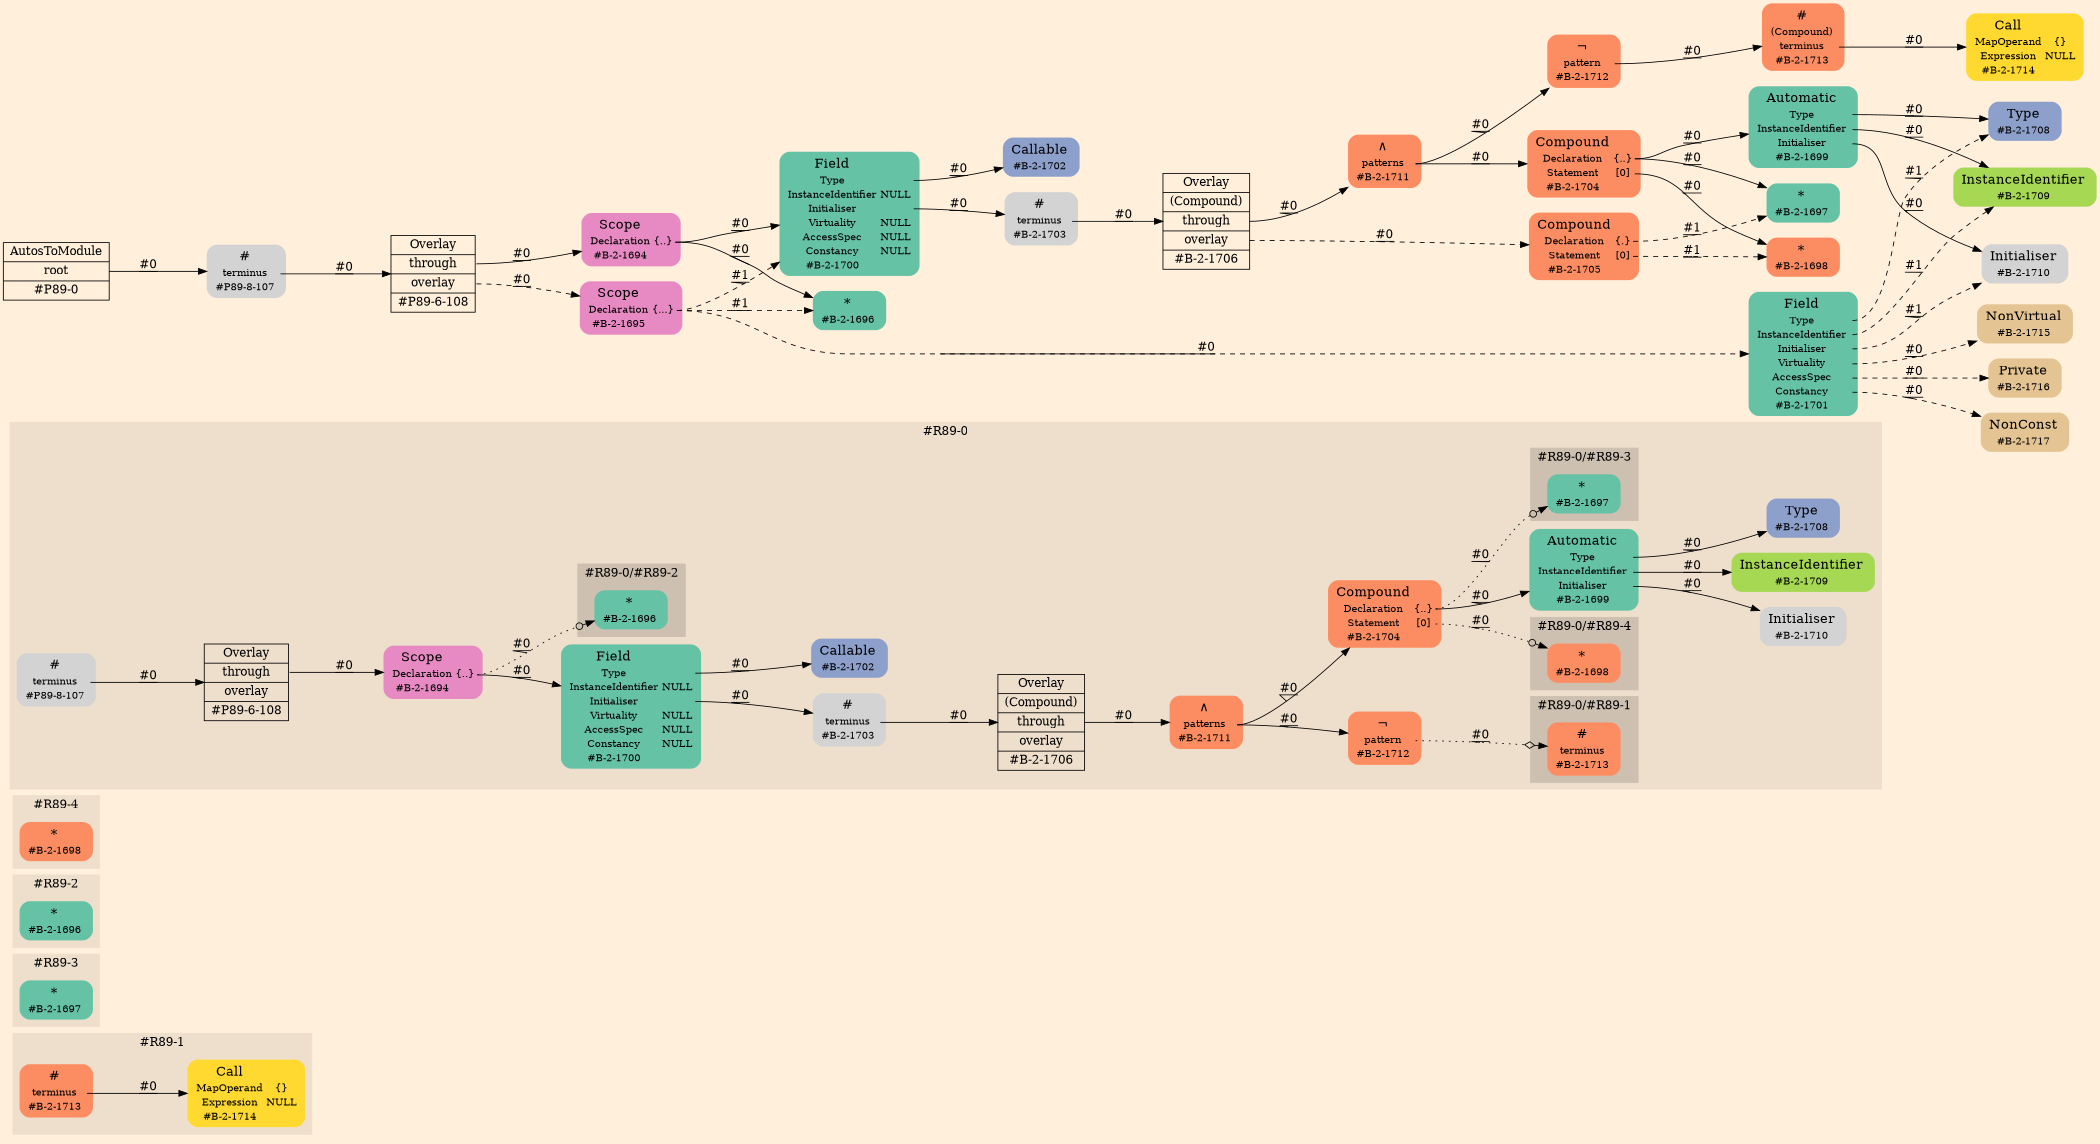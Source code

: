 digraph Inferno {
graph [
    rankdir = "LR"
    ranksep = 1.0
    size = "14,20"
    bgcolor = antiquewhite1
    color = black
    fontcolor = black
];
node [
];
// -------------------- figure #R89-1 --------------------
subgraph "cluster#R89-1" {
    label = "#R89-1"
    style = "filled"
    color = antiquewhite2
    "#R89-1/#B-2-1713" [
        shape = "plaintext"
        fillcolor = "/set28/2"
        label = <<TABLE BORDER="0" CELLBORDER="0" CELLSPACING="0">
         <TR><TD><FONT POINT-SIZE="16.0">#</FONT></TD><TD></TD></TR>
         <TR><TD>terminus</TD><TD PORT="port0"></TD></TR>
         <TR><TD>#B-2-1713</TD><TD PORT="port1"></TD></TR>
        </TABLE>>
        style = "rounded,filled"
        fontsize = "12"
    ];
    
    "#R89-1/#B-2-1714" [
        shape = "plaintext"
        fillcolor = "/set28/6"
        label = <<TABLE BORDER="0" CELLBORDER="0" CELLSPACING="0">
         <TR><TD><FONT POINT-SIZE="16.0">Call</FONT></TD><TD></TD></TR>
         <TR><TD>MapOperand</TD><TD PORT="port0">{}</TD></TR>
         <TR><TD>Expression</TD><TD PORT="port1">NULL</TD></TR>
         <TR><TD>#B-2-1714</TD><TD PORT="port2"></TD></TR>
        </TABLE>>
        style = "rounded,filled"
        fontsize = "12"
    ];
    
}


// -------------------- figure #R89-3 --------------------
subgraph "cluster#R89-3" {
    label = "#R89-3"
    style = "filled"
    color = antiquewhite2
    "#R89-3/#B-2-1697" [
        shape = "plaintext"
        fillcolor = "/set28/1"
        label = <<TABLE BORDER="0" CELLBORDER="0" CELLSPACING="0">
         <TR><TD><FONT POINT-SIZE="16.0">*</FONT></TD><TD></TD></TR>
         <TR><TD>#B-2-1697</TD><TD PORT="port0"></TD></TR>
        </TABLE>>
        style = "rounded,filled"
        fontsize = "12"
    ];
    
}


// -------------------- figure #R89-2 --------------------
subgraph "cluster#R89-2" {
    label = "#R89-2"
    style = "filled"
    color = antiquewhite2
    "#R89-2/#B-2-1696" [
        shape = "plaintext"
        fillcolor = "/set28/1"
        label = <<TABLE BORDER="0" CELLBORDER="0" CELLSPACING="0">
         <TR><TD><FONT POINT-SIZE="16.0">*</FONT></TD><TD></TD></TR>
         <TR><TD>#B-2-1696</TD><TD PORT="port0"></TD></TR>
        </TABLE>>
        style = "rounded,filled"
        fontsize = "12"
    ];
    
}


// -------------------- figure #R89-4 --------------------
subgraph "cluster#R89-4" {
    label = "#R89-4"
    style = "filled"
    color = antiquewhite2
    "#R89-4/#B-2-1698" [
        shape = "plaintext"
        fillcolor = "/set28/2"
        label = <<TABLE BORDER="0" CELLBORDER="0" CELLSPACING="0">
         <TR><TD><FONT POINT-SIZE="16.0">*</FONT></TD><TD></TD></TR>
         <TR><TD>#B-2-1698</TD><TD PORT="port0"></TD></TR>
        </TABLE>>
        style = "rounded,filled"
        fontsize = "12"
    ];
    
}


// -------------------- figure #R89-0 --------------------
subgraph "cluster#R89-0" {
    label = "#R89-0"
    style = "filled"
    color = antiquewhite2
    "#R89-0/#B-2-1699" [
        shape = "plaintext"
        fillcolor = "/set28/1"
        label = <<TABLE BORDER="0" CELLBORDER="0" CELLSPACING="0">
         <TR><TD><FONT POINT-SIZE="16.0">Automatic</FONT></TD><TD></TD></TR>
         <TR><TD>Type</TD><TD PORT="port0"></TD></TR>
         <TR><TD>InstanceIdentifier</TD><TD PORT="port1"></TD></TR>
         <TR><TD>Initialiser</TD><TD PORT="port2"></TD></TR>
         <TR><TD>#B-2-1699</TD><TD PORT="port3"></TD></TR>
        </TABLE>>
        style = "rounded,filled"
        fontsize = "12"
    ];
    
    "#R89-0/#B-2-1711" [
        shape = "plaintext"
        fillcolor = "/set28/2"
        label = <<TABLE BORDER="0" CELLBORDER="0" CELLSPACING="0">
         <TR><TD><FONT POINT-SIZE="16.0">∧</FONT></TD><TD></TD></TR>
         <TR><TD>patterns</TD><TD PORT="port0"></TD></TR>
         <TR><TD>#B-2-1711</TD><TD PORT="port1"></TD></TR>
        </TABLE>>
        style = "rounded,filled"
        fontsize = "12"
    ];
    
    "#R89-0/#B-2-1712" [
        shape = "plaintext"
        fillcolor = "/set28/2"
        label = <<TABLE BORDER="0" CELLBORDER="0" CELLSPACING="0">
         <TR><TD><FONT POINT-SIZE="16.0">¬</FONT></TD><TD></TD></TR>
         <TR><TD>pattern</TD><TD PORT="port0"></TD></TR>
         <TR><TD>#B-2-1712</TD><TD PORT="port1"></TD></TR>
        </TABLE>>
        style = "rounded,filled"
        fontsize = "12"
    ];
    
    "#R89-0/#B-2-1700" [
        shape = "plaintext"
        fillcolor = "/set28/1"
        label = <<TABLE BORDER="0" CELLBORDER="0" CELLSPACING="0">
         <TR><TD><FONT POINT-SIZE="16.0">Field</FONT></TD><TD></TD></TR>
         <TR><TD>Type</TD><TD PORT="port0"></TD></TR>
         <TR><TD>InstanceIdentifier</TD><TD PORT="port1">NULL</TD></TR>
         <TR><TD>Initialiser</TD><TD PORT="port2"></TD></TR>
         <TR><TD>Virtuality</TD><TD PORT="port3">NULL</TD></TR>
         <TR><TD>AccessSpec</TD><TD PORT="port4">NULL</TD></TR>
         <TR><TD>Constancy</TD><TD PORT="port5">NULL</TD></TR>
         <TR><TD>#B-2-1700</TD><TD PORT="port6"></TD></TR>
        </TABLE>>
        style = "rounded,filled"
        fontsize = "12"
    ];
    
    "#R89-0/#B-2-1708" [
        shape = "plaintext"
        fillcolor = "/set28/3"
        label = <<TABLE BORDER="0" CELLBORDER="0" CELLSPACING="0">
         <TR><TD><FONT POINT-SIZE="16.0">Type</FONT></TD><TD></TD></TR>
         <TR><TD>#B-2-1708</TD><TD PORT="port0"></TD></TR>
        </TABLE>>
        style = "rounded,filled"
        fontsize = "12"
    ];
    
    "#R89-0/#B-2-1694" [
        shape = "plaintext"
        fillcolor = "/set28/4"
        label = <<TABLE BORDER="0" CELLBORDER="0" CELLSPACING="0">
         <TR><TD><FONT POINT-SIZE="16.0">Scope</FONT></TD><TD></TD></TR>
         <TR><TD>Declaration</TD><TD PORT="port0">{..}</TD></TR>
         <TR><TD>#B-2-1694</TD><TD PORT="port1"></TD></TR>
        </TABLE>>
        style = "rounded,filled"
        fontsize = "12"
    ];
    
    "#R89-0/#B-2-1710" [
        shape = "plaintext"
        label = <<TABLE BORDER="0" CELLBORDER="0" CELLSPACING="0">
         <TR><TD><FONT POINT-SIZE="16.0">Initialiser</FONT></TD><TD></TD></TR>
         <TR><TD>#B-2-1710</TD><TD PORT="port0"></TD></TR>
        </TABLE>>
        style = "rounded,filled"
        fontsize = "12"
    ];
    
    "#R89-0/#P89-8-107" [
        shape = "plaintext"
        label = <<TABLE BORDER="0" CELLBORDER="0" CELLSPACING="0">
         <TR><TD><FONT POINT-SIZE="16.0">#</FONT></TD><TD></TD></TR>
         <TR><TD>terminus</TD><TD PORT="port0"></TD></TR>
         <TR><TD>#P89-8-107</TD><TD PORT="port1"></TD></TR>
        </TABLE>>
        style = "rounded,filled"
        fontsize = "12"
    ];
    
    "#R89-0/#B-2-1706" [
        shape = "record"
        fillcolor = antiquewhite2
        label = "<fixed> Overlay | <port0> (Compound) | <port1> through | <port2> overlay | <port3> #B-2-1706"
        style = "filled"
        fontsize = "14"
        color = black
        fontcolor = black
    ];
    
    "#R89-0/#B-2-1704" [
        shape = "plaintext"
        fillcolor = "/set28/2"
        label = <<TABLE BORDER="0" CELLBORDER="0" CELLSPACING="0">
         <TR><TD><FONT POINT-SIZE="16.0">Compound</FONT></TD><TD></TD></TR>
         <TR><TD>Declaration</TD><TD PORT="port0">{..}</TD></TR>
         <TR><TD>Statement</TD><TD PORT="port1">[0]</TD></TR>
         <TR><TD>#B-2-1704</TD><TD PORT="port2"></TD></TR>
        </TABLE>>
        style = "rounded,filled"
        fontsize = "12"
    ];
    
    "#R89-0/#B-2-1702" [
        shape = "plaintext"
        fillcolor = "/set28/3"
        label = <<TABLE BORDER="0" CELLBORDER="0" CELLSPACING="0">
         <TR><TD><FONT POINT-SIZE="16.0">Callable</FONT></TD><TD></TD></TR>
         <TR><TD>#B-2-1702</TD><TD PORT="port0"></TD></TR>
        </TABLE>>
        style = "rounded,filled"
        fontsize = "12"
    ];
    
    "#R89-0/#P89-6-108" [
        shape = "record"
        fillcolor = antiquewhite2
        label = "<fixed> Overlay | <port0> through | <port1> overlay | <port2> #P89-6-108"
        style = "filled"
        fontsize = "14"
        color = black
        fontcolor = black
    ];
    
    "#R89-0/#B-2-1703" [
        shape = "plaintext"
        label = <<TABLE BORDER="0" CELLBORDER="0" CELLSPACING="0">
         <TR><TD><FONT POINT-SIZE="16.0">#</FONT></TD><TD></TD></TR>
         <TR><TD>terminus</TD><TD PORT="port0"></TD></TR>
         <TR><TD>#B-2-1703</TD><TD PORT="port1"></TD></TR>
        </TABLE>>
        style = "rounded,filled"
        fontsize = "12"
    ];
    
    "#R89-0/#B-2-1709" [
        shape = "plaintext"
        fillcolor = "/set28/5"
        label = <<TABLE BORDER="0" CELLBORDER="0" CELLSPACING="0">
         <TR><TD><FONT POINT-SIZE="16.0">InstanceIdentifier</FONT></TD><TD></TD></TR>
         <TR><TD>#B-2-1709</TD><TD PORT="port0"></TD></TR>
        </TABLE>>
        style = "rounded,filled"
        fontsize = "12"
    ];
    
    subgraph "cluster#R89-0/#R89-4" {
        label = "#R89-0/#R89-4"
        style = "filled"
        color = antiquewhite3
        "#R89-0/#0/#B-2-1698" [
            shape = "plaintext"
            fillcolor = "/set28/2"
            label = <<TABLE BORDER="0" CELLBORDER="0" CELLSPACING="0">
             <TR><TD><FONT POINT-SIZE="16.0">*</FONT></TD><TD></TD></TR>
             <TR><TD>#B-2-1698</TD><TD PORT="port0"></TD></TR>
            </TABLE>>
            style = "rounded,filled"
            fontsize = "12"
        ];
        
    }
    
    subgraph "cluster#R89-0/#R89-2" {
        label = "#R89-0/#R89-2"
        style = "filled"
        color = antiquewhite3
        "#R89-0/#0/#B-2-1696" [
            shape = "plaintext"
            fillcolor = "/set28/1"
            label = <<TABLE BORDER="0" CELLBORDER="0" CELLSPACING="0">
             <TR><TD><FONT POINT-SIZE="16.0">*</FONT></TD><TD></TD></TR>
             <TR><TD>#B-2-1696</TD><TD PORT="port0"></TD></TR>
            </TABLE>>
            style = "rounded,filled"
            fontsize = "12"
        ];
        
    }
    
    subgraph "cluster#R89-0/#R89-3" {
        label = "#R89-0/#R89-3"
        style = "filled"
        color = antiquewhite3
        "#R89-0/#0/#B-2-1697" [
            shape = "plaintext"
            fillcolor = "/set28/1"
            label = <<TABLE BORDER="0" CELLBORDER="0" CELLSPACING="0">
             <TR><TD><FONT POINT-SIZE="16.0">*</FONT></TD><TD></TD></TR>
             <TR><TD>#B-2-1697</TD><TD PORT="port0"></TD></TR>
            </TABLE>>
            style = "rounded,filled"
            fontsize = "12"
        ];
        
    }
    
    subgraph "cluster#R89-0/#R89-1" {
        label = "#R89-0/#R89-1"
        style = "filled"
        color = antiquewhite3
        "#R89-0/#0/#B-2-1713" [
            shape = "plaintext"
            fillcolor = "/set28/2"
            label = <<TABLE BORDER="0" CELLBORDER="0" CELLSPACING="0">
             <TR><TD><FONT POINT-SIZE="16.0">#</FONT></TD><TD></TD></TR>
             <TR><TD>terminus</TD><TD PORT="port0"></TD></TR>
             <TR><TD>#B-2-1713</TD><TD PORT="port1"></TD></TR>
            </TABLE>>
            style = "rounded,filled"
            fontsize = "12"
        ];
        
    }
    
}


// -------------------- transformation figure --------------------
"CR#P89-0" [
    shape = "record"
    fillcolor = antiquewhite1
    label = "<fixed> AutosToModule | <port0> root | <port1> #P89-0"
    style = "filled"
    fontsize = "14"
    color = black
    fontcolor = black
];

"#P89-8-107" [
    shape = "plaintext"
    label = <<TABLE BORDER="0" CELLBORDER="0" CELLSPACING="0">
     <TR><TD><FONT POINT-SIZE="16.0">#</FONT></TD><TD></TD></TR>
     <TR><TD>terminus</TD><TD PORT="port0"></TD></TR>
     <TR><TD>#P89-8-107</TD><TD PORT="port1"></TD></TR>
    </TABLE>>
    style = "rounded,filled"
    fontsize = "12"
];

"#P89-6-108" [
    shape = "record"
    fillcolor = antiquewhite1
    label = "<fixed> Overlay | <port0> through | <port1> overlay | <port2> #P89-6-108"
    style = "filled"
    fontsize = "14"
    color = black
    fontcolor = black
];

"#B-2-1694" [
    shape = "plaintext"
    fillcolor = "/set28/4"
    label = <<TABLE BORDER="0" CELLBORDER="0" CELLSPACING="0">
     <TR><TD><FONT POINT-SIZE="16.0">Scope</FONT></TD><TD></TD></TR>
     <TR><TD>Declaration</TD><TD PORT="port0">{..}</TD></TR>
     <TR><TD>#B-2-1694</TD><TD PORT="port1"></TD></TR>
    </TABLE>>
    style = "rounded,filled"
    fontsize = "12"
];

"#B-2-1696" [
    shape = "plaintext"
    fillcolor = "/set28/1"
    label = <<TABLE BORDER="0" CELLBORDER="0" CELLSPACING="0">
     <TR><TD><FONT POINT-SIZE="16.0">*</FONT></TD><TD></TD></TR>
     <TR><TD>#B-2-1696</TD><TD PORT="port0"></TD></TR>
    </TABLE>>
    style = "rounded,filled"
    fontsize = "12"
];

"#B-2-1700" [
    shape = "plaintext"
    fillcolor = "/set28/1"
    label = <<TABLE BORDER="0" CELLBORDER="0" CELLSPACING="0">
     <TR><TD><FONT POINT-SIZE="16.0">Field</FONT></TD><TD></TD></TR>
     <TR><TD>Type</TD><TD PORT="port0"></TD></TR>
     <TR><TD>InstanceIdentifier</TD><TD PORT="port1">NULL</TD></TR>
     <TR><TD>Initialiser</TD><TD PORT="port2"></TD></TR>
     <TR><TD>Virtuality</TD><TD PORT="port3">NULL</TD></TR>
     <TR><TD>AccessSpec</TD><TD PORT="port4">NULL</TD></TR>
     <TR><TD>Constancy</TD><TD PORT="port5">NULL</TD></TR>
     <TR><TD>#B-2-1700</TD><TD PORT="port6"></TD></TR>
    </TABLE>>
    style = "rounded,filled"
    fontsize = "12"
];

"#B-2-1702" [
    shape = "plaintext"
    fillcolor = "/set28/3"
    label = <<TABLE BORDER="0" CELLBORDER="0" CELLSPACING="0">
     <TR><TD><FONT POINT-SIZE="16.0">Callable</FONT></TD><TD></TD></TR>
     <TR><TD>#B-2-1702</TD><TD PORT="port0"></TD></TR>
    </TABLE>>
    style = "rounded,filled"
    fontsize = "12"
];

"#B-2-1703" [
    shape = "plaintext"
    label = <<TABLE BORDER="0" CELLBORDER="0" CELLSPACING="0">
     <TR><TD><FONT POINT-SIZE="16.0">#</FONT></TD><TD></TD></TR>
     <TR><TD>terminus</TD><TD PORT="port0"></TD></TR>
     <TR><TD>#B-2-1703</TD><TD PORT="port1"></TD></TR>
    </TABLE>>
    style = "rounded,filled"
    fontsize = "12"
];

"#B-2-1706" [
    shape = "record"
    fillcolor = antiquewhite1
    label = "<fixed> Overlay | <port0> (Compound) | <port1> through | <port2> overlay | <port3> #B-2-1706"
    style = "filled"
    fontsize = "14"
    color = black
    fontcolor = black
];

"#B-2-1711" [
    shape = "plaintext"
    fillcolor = "/set28/2"
    label = <<TABLE BORDER="0" CELLBORDER="0" CELLSPACING="0">
     <TR><TD><FONT POINT-SIZE="16.0">∧</FONT></TD><TD></TD></TR>
     <TR><TD>patterns</TD><TD PORT="port0"></TD></TR>
     <TR><TD>#B-2-1711</TD><TD PORT="port1"></TD></TR>
    </TABLE>>
    style = "rounded,filled"
    fontsize = "12"
];

"#B-2-1712" [
    shape = "plaintext"
    fillcolor = "/set28/2"
    label = <<TABLE BORDER="0" CELLBORDER="0" CELLSPACING="0">
     <TR><TD><FONT POINT-SIZE="16.0">¬</FONT></TD><TD></TD></TR>
     <TR><TD>pattern</TD><TD PORT="port0"></TD></TR>
     <TR><TD>#B-2-1712</TD><TD PORT="port1"></TD></TR>
    </TABLE>>
    style = "rounded,filled"
    fontsize = "12"
];

"#B-2-1713" [
    shape = "plaintext"
    fillcolor = "/set28/2"
    label = <<TABLE BORDER="0" CELLBORDER="0" CELLSPACING="0">
     <TR><TD><FONT POINT-SIZE="16.0">#</FONT></TD><TD></TD></TR>
     <TR><TD>(Compound)</TD><TD PORT="port0"></TD></TR>
     <TR><TD>terminus</TD><TD PORT="port1"></TD></TR>
     <TR><TD>#B-2-1713</TD><TD PORT="port2"></TD></TR>
    </TABLE>>
    style = "rounded,filled"
    fontsize = "12"
];

"#B-2-1714" [
    shape = "plaintext"
    fillcolor = "/set28/6"
    label = <<TABLE BORDER="0" CELLBORDER="0" CELLSPACING="0">
     <TR><TD><FONT POINT-SIZE="16.0">Call</FONT></TD><TD></TD></TR>
     <TR><TD>MapOperand</TD><TD PORT="port0">{}</TD></TR>
     <TR><TD>Expression</TD><TD PORT="port1">NULL</TD></TR>
     <TR><TD>#B-2-1714</TD><TD PORT="port2"></TD></TR>
    </TABLE>>
    style = "rounded,filled"
    fontsize = "12"
];

"#B-2-1704" [
    shape = "plaintext"
    fillcolor = "/set28/2"
    label = <<TABLE BORDER="0" CELLBORDER="0" CELLSPACING="0">
     <TR><TD><FONT POINT-SIZE="16.0">Compound</FONT></TD><TD></TD></TR>
     <TR><TD>Declaration</TD><TD PORT="port0">{..}</TD></TR>
     <TR><TD>Statement</TD><TD PORT="port1">[0]</TD></TR>
     <TR><TD>#B-2-1704</TD><TD PORT="port2"></TD></TR>
    </TABLE>>
    style = "rounded,filled"
    fontsize = "12"
];

"#B-2-1697" [
    shape = "plaintext"
    fillcolor = "/set28/1"
    label = <<TABLE BORDER="0" CELLBORDER="0" CELLSPACING="0">
     <TR><TD><FONT POINT-SIZE="16.0">*</FONT></TD><TD></TD></TR>
     <TR><TD>#B-2-1697</TD><TD PORT="port0"></TD></TR>
    </TABLE>>
    style = "rounded,filled"
    fontsize = "12"
];

"#B-2-1699" [
    shape = "plaintext"
    fillcolor = "/set28/1"
    label = <<TABLE BORDER="0" CELLBORDER="0" CELLSPACING="0">
     <TR><TD><FONT POINT-SIZE="16.0">Automatic</FONT></TD><TD></TD></TR>
     <TR><TD>Type</TD><TD PORT="port0"></TD></TR>
     <TR><TD>InstanceIdentifier</TD><TD PORT="port1"></TD></TR>
     <TR><TD>Initialiser</TD><TD PORT="port2"></TD></TR>
     <TR><TD>#B-2-1699</TD><TD PORT="port3"></TD></TR>
    </TABLE>>
    style = "rounded,filled"
    fontsize = "12"
];

"#B-2-1708" [
    shape = "plaintext"
    fillcolor = "/set28/3"
    label = <<TABLE BORDER="0" CELLBORDER="0" CELLSPACING="0">
     <TR><TD><FONT POINT-SIZE="16.0">Type</FONT></TD><TD></TD></TR>
     <TR><TD>#B-2-1708</TD><TD PORT="port0"></TD></TR>
    </TABLE>>
    style = "rounded,filled"
    fontsize = "12"
];

"#B-2-1709" [
    shape = "plaintext"
    fillcolor = "/set28/5"
    label = <<TABLE BORDER="0" CELLBORDER="0" CELLSPACING="0">
     <TR><TD><FONT POINT-SIZE="16.0">InstanceIdentifier</FONT></TD><TD></TD></TR>
     <TR><TD>#B-2-1709</TD><TD PORT="port0"></TD></TR>
    </TABLE>>
    style = "rounded,filled"
    fontsize = "12"
];

"#B-2-1710" [
    shape = "plaintext"
    label = <<TABLE BORDER="0" CELLBORDER="0" CELLSPACING="0">
     <TR><TD><FONT POINT-SIZE="16.0">Initialiser</FONT></TD><TD></TD></TR>
     <TR><TD>#B-2-1710</TD><TD PORT="port0"></TD></TR>
    </TABLE>>
    style = "rounded,filled"
    fontsize = "12"
];

"#B-2-1698" [
    shape = "plaintext"
    fillcolor = "/set28/2"
    label = <<TABLE BORDER="0" CELLBORDER="0" CELLSPACING="0">
     <TR><TD><FONT POINT-SIZE="16.0">*</FONT></TD><TD></TD></TR>
     <TR><TD>#B-2-1698</TD><TD PORT="port0"></TD></TR>
    </TABLE>>
    style = "rounded,filled"
    fontsize = "12"
];

"#B-2-1705" [
    shape = "plaintext"
    fillcolor = "/set28/2"
    label = <<TABLE BORDER="0" CELLBORDER="0" CELLSPACING="0">
     <TR><TD><FONT POINT-SIZE="16.0">Compound</FONT></TD><TD></TD></TR>
     <TR><TD>Declaration</TD><TD PORT="port0">{.}</TD></TR>
     <TR><TD>Statement</TD><TD PORT="port1">[0]</TD></TR>
     <TR><TD>#B-2-1705</TD><TD PORT="port2"></TD></TR>
    </TABLE>>
    style = "rounded,filled"
    fontsize = "12"
];

"#B-2-1695" [
    shape = "plaintext"
    fillcolor = "/set28/4"
    label = <<TABLE BORDER="0" CELLBORDER="0" CELLSPACING="0">
     <TR><TD><FONT POINT-SIZE="16.0">Scope</FONT></TD><TD></TD></TR>
     <TR><TD>Declaration</TD><TD PORT="port0">{...}</TD></TR>
     <TR><TD>#B-2-1695</TD><TD PORT="port1"></TD></TR>
    </TABLE>>
    style = "rounded,filled"
    fontsize = "12"
];

"#B-2-1701" [
    shape = "plaintext"
    fillcolor = "/set28/1"
    label = <<TABLE BORDER="0" CELLBORDER="0" CELLSPACING="0">
     <TR><TD><FONT POINT-SIZE="16.0">Field</FONT></TD><TD></TD></TR>
     <TR><TD>Type</TD><TD PORT="port0"></TD></TR>
     <TR><TD>InstanceIdentifier</TD><TD PORT="port1"></TD></TR>
     <TR><TD>Initialiser</TD><TD PORT="port2"></TD></TR>
     <TR><TD>Virtuality</TD><TD PORT="port3"></TD></TR>
     <TR><TD>AccessSpec</TD><TD PORT="port4"></TD></TR>
     <TR><TD>Constancy</TD><TD PORT="port5"></TD></TR>
     <TR><TD>#B-2-1701</TD><TD PORT="port6"></TD></TR>
    </TABLE>>
    style = "rounded,filled"
    fontsize = "12"
];

"#B-2-1715" [
    shape = "plaintext"
    fillcolor = "/set28/7"
    label = <<TABLE BORDER="0" CELLBORDER="0" CELLSPACING="0">
     <TR><TD><FONT POINT-SIZE="16.0">NonVirtual</FONT></TD><TD></TD></TR>
     <TR><TD>#B-2-1715</TD><TD PORT="port0"></TD></TR>
    </TABLE>>
    style = "rounded,filled"
    fontsize = "12"
];

"#B-2-1716" [
    shape = "plaintext"
    fillcolor = "/set28/7"
    label = <<TABLE BORDER="0" CELLBORDER="0" CELLSPACING="0">
     <TR><TD><FONT POINT-SIZE="16.0">Private</FONT></TD><TD></TD></TR>
     <TR><TD>#B-2-1716</TD><TD PORT="port0"></TD></TR>
    </TABLE>>
    style = "rounded,filled"
    fontsize = "12"
];

"#B-2-1717" [
    shape = "plaintext"
    fillcolor = "/set28/7"
    label = <<TABLE BORDER="0" CELLBORDER="0" CELLSPACING="0">
     <TR><TD><FONT POINT-SIZE="16.0">NonConst</FONT></TD><TD></TD></TR>
     <TR><TD>#B-2-1717</TD><TD PORT="port0"></TD></TR>
    </TABLE>>
    style = "rounded,filled"
    fontsize = "12"
];



// -------------------- links --------------------
// links for block CR#P89-0
"CR#P89-0":port0 -> "#P89-8-107" [
    style="solid"
    label = "#0"
    decorate = true
    color = black
    fontcolor = black
];

// links for block #P89-8-107
"#P89-8-107":port0 -> "#P89-6-108" [
    style="solid"
    label = "#0"
    decorate = true
    color = black
    fontcolor = black
];

// links for block #P89-6-108
"#P89-6-108":port0 -> "#B-2-1694" [
    style="solid"
    label = "#0"
    decorate = true
    color = black
    fontcolor = black
];

"#P89-6-108":port1 -> "#B-2-1695" [
    style="dashed"
    label = "#0"
    decorate = true
    color = black
    fontcolor = black
];

// links for block #B-2-1694
"#B-2-1694":port0 -> "#B-2-1696" [
    style="solid"
    label = "#0"
    decorate = true
    color = black
    fontcolor = black
];

"#B-2-1694":port0 -> "#B-2-1700" [
    style="solid"
    label = "#0"
    decorate = true
    color = black
    fontcolor = black
];

// links for block #B-2-1696
// links for block #B-2-1700
"#B-2-1700":port0 -> "#B-2-1702" [
    style="solid"
    label = "#0"
    decorate = true
    color = black
    fontcolor = black
];

"#B-2-1700":port2 -> "#B-2-1703" [
    style="solid"
    label = "#0"
    decorate = true
    color = black
    fontcolor = black
];

// links for block #B-2-1702
// links for block #B-2-1703
"#B-2-1703":port0 -> "#B-2-1706" [
    style="solid"
    label = "#0"
    decorate = true
    color = black
    fontcolor = black
];

// links for block #B-2-1706
"#B-2-1706":port1 -> "#B-2-1711" [
    style="solid"
    label = "#0"
    decorate = true
    color = black
    fontcolor = black
];

"#B-2-1706":port2 -> "#B-2-1705" [
    style="dashed"
    label = "#0"
    decorate = true
    color = black
    fontcolor = black
];

// links for block #B-2-1711
"#B-2-1711":port0 -> "#B-2-1712" [
    style="solid"
    label = "#0"
    decorate = true
    color = black
    fontcolor = black
];

"#B-2-1711":port0 -> "#B-2-1704" [
    style="solid"
    label = "#0"
    decorate = true
    color = black
    fontcolor = black
];

// links for block #B-2-1712
"#B-2-1712":port0 -> "#B-2-1713" [
    style="solid"
    label = "#0"
    decorate = true
    color = black
    fontcolor = black
];

// links for block #B-2-1713
"#B-2-1713":port1 -> "#B-2-1714" [
    style="solid"
    label = "#0"
    decorate = true
    color = black
    fontcolor = black
];

// links for block #B-2-1714
// links for block #B-2-1704
"#B-2-1704":port0 -> "#B-2-1697" [
    style="solid"
    label = "#0"
    decorate = true
    color = black
    fontcolor = black
];

"#B-2-1704":port0 -> "#B-2-1699" [
    style="solid"
    label = "#0"
    decorate = true
    color = black
    fontcolor = black
];

"#B-2-1704":port1 -> "#B-2-1698" [
    style="solid"
    label = "#0"
    decorate = true
    color = black
    fontcolor = black
];

// links for block #B-2-1697
// links for block #B-2-1699
"#B-2-1699":port0 -> "#B-2-1708" [
    style="solid"
    label = "#0"
    decorate = true
    color = black
    fontcolor = black
];

"#B-2-1699":port1 -> "#B-2-1709" [
    style="solid"
    label = "#0"
    decorate = true
    color = black
    fontcolor = black
];

"#B-2-1699":port2 -> "#B-2-1710" [
    style="solid"
    label = "#0"
    decorate = true
    color = black
    fontcolor = black
];

// links for block #B-2-1708
// links for block #B-2-1709
// links for block #B-2-1710
// links for block #B-2-1698
// links for block #B-2-1705
"#B-2-1705":port0 -> "#B-2-1697" [
    style="dashed"
    label = "#1"
    decorate = true
    color = black
    fontcolor = black
];

"#B-2-1705":port1 -> "#B-2-1698" [
    style="dashed"
    label = "#1"
    decorate = true
    color = black
    fontcolor = black
];

// links for block #B-2-1695
"#B-2-1695":port0 -> "#B-2-1696" [
    style="dashed"
    label = "#1"
    decorate = true
    color = black
    fontcolor = black
];

"#B-2-1695":port0 -> "#B-2-1700" [
    style="dashed"
    label = "#1"
    decorate = true
    color = black
    fontcolor = black
];

"#B-2-1695":port0 -> "#B-2-1701" [
    style="dashed"
    label = "#0"
    decorate = true
    color = black
    fontcolor = black
];

// links for block #B-2-1701
"#B-2-1701":port0 -> "#B-2-1708" [
    style="dashed"
    label = "#1"
    decorate = true
    color = black
    fontcolor = black
];

"#B-2-1701":port1 -> "#B-2-1709" [
    style="dashed"
    label = "#1"
    decorate = true
    color = black
    fontcolor = black
];

"#B-2-1701":port2 -> "#B-2-1710" [
    style="dashed"
    label = "#1"
    decorate = true
    color = black
    fontcolor = black
];

"#B-2-1701":port3 -> "#B-2-1715" [
    style="dashed"
    label = "#0"
    decorate = true
    color = black
    fontcolor = black
];

"#B-2-1701":port4 -> "#B-2-1716" [
    style="dashed"
    label = "#0"
    decorate = true
    color = black
    fontcolor = black
];

"#B-2-1701":port5 -> "#B-2-1717" [
    style="dashed"
    label = "#0"
    decorate = true
    color = black
    fontcolor = black
];

// links for block #B-2-1715
// links for block #B-2-1716
// links for block #B-2-1717
// links for block #R89-0/#B-2-1699
"#R89-0/#B-2-1699":port0 -> "#R89-0/#B-2-1708" [
    style="solid"
    label = "#0"
    decorate = true
    color = black
    fontcolor = black
];

"#R89-0/#B-2-1699":port1 -> "#R89-0/#B-2-1709" [
    style="solid"
    label = "#0"
    decorate = true
    color = black
    fontcolor = black
];

"#R89-0/#B-2-1699":port2 -> "#R89-0/#B-2-1710" [
    style="solid"
    label = "#0"
    decorate = true
    color = black
    fontcolor = black
];

// links for block #R89-0/#B-2-1711
"#R89-0/#B-2-1711":port0 -> "#R89-0/#B-2-1712" [
    style="solid"
    label = "#0"
    decorate = true
    color = black
    fontcolor = black
];

"#R89-0/#B-2-1711":port0 -> "#R89-0/#B-2-1704" [
    style="solid"
    label = "#0"
    decorate = true
    color = black
    fontcolor = black
];

// links for block #R89-0/#B-2-1712
"#R89-0/#B-2-1712":port0 -> "#R89-0/#0/#B-2-1713" [
    style="dotted"
    arrowhead="normalnoneodiamond"
    label = "#0"
    decorate = true
    color = black
    fontcolor = black
];

// links for block #R89-0/#B-2-1700
"#R89-0/#B-2-1700":port0 -> "#R89-0/#B-2-1702" [
    style="solid"
    label = "#0"
    decorate = true
    color = black
    fontcolor = black
];

"#R89-0/#B-2-1700":port2 -> "#R89-0/#B-2-1703" [
    style="solid"
    label = "#0"
    decorate = true
    color = black
    fontcolor = black
];

// links for block #R89-0/#B-2-1708
// links for block #R89-0/#B-2-1694
"#R89-0/#B-2-1694":port0 -> "#R89-0/#0/#B-2-1696" [
    style="dotted"
    arrowhead="normalnoneodot"
    label = "#0"
    decorate = true
    color = black
    fontcolor = black
];

"#R89-0/#B-2-1694":port0 -> "#R89-0/#B-2-1700" [
    style="solid"
    label = "#0"
    decorate = true
    color = black
    fontcolor = black
];

// links for block #R89-0/#B-2-1710
// links for block #R89-0/#P89-8-107
"#R89-0/#P89-8-107":port0 -> "#R89-0/#P89-6-108" [
    style="solid"
    label = "#0"
    decorate = true
    color = black
    fontcolor = black
];

// links for block #R89-0/#B-2-1706
"#R89-0/#B-2-1706":port1 -> "#R89-0/#B-2-1711" [
    style="solid"
    label = "#0"
    decorate = true
    color = black
    fontcolor = black
];

// links for block #R89-0/#B-2-1704
"#R89-0/#B-2-1704":port0 -> "#R89-0/#0/#B-2-1697" [
    style="dotted"
    arrowhead="normalnoneodot"
    label = "#0"
    decorate = true
    color = black
    fontcolor = black
];

"#R89-0/#B-2-1704":port0 -> "#R89-0/#B-2-1699" [
    style="solid"
    label = "#0"
    decorate = true
    color = black
    fontcolor = black
];

"#R89-0/#B-2-1704":port1 -> "#R89-0/#0/#B-2-1698" [
    style="dotted"
    arrowhead="normalnoneodot"
    label = "#0"
    decorate = true
    color = black
    fontcolor = black
];

// links for block #R89-0/#B-2-1702
// links for block #R89-0/#P89-6-108
"#R89-0/#P89-6-108":port0 -> "#R89-0/#B-2-1694" [
    style="solid"
    label = "#0"
    decorate = true
    color = black
    fontcolor = black
];

// links for block #R89-0/#B-2-1703
"#R89-0/#B-2-1703":port0 -> "#R89-0/#B-2-1706" [
    style="solid"
    label = "#0"
    decorate = true
    color = black
    fontcolor = black
];

// links for block #R89-0/#B-2-1709
// links for block #R89-0/#0/#B-2-1698
// links for block #R89-0/#0/#B-2-1696
// links for block #R89-0/#0/#B-2-1697
// links for block #R89-0/#0/#B-2-1713
// links for block #R89-4/#B-2-1698
// links for block #R89-2/#B-2-1696
// links for block #R89-3/#B-2-1697
// links for block #R89-1/#B-2-1713
"#R89-1/#B-2-1713":port0 -> "#R89-1/#B-2-1714" [
    style="solid"
    label = "#0"
    decorate = true
    color = black
    fontcolor = black
];

// links for block #R89-1/#B-2-1714
}
